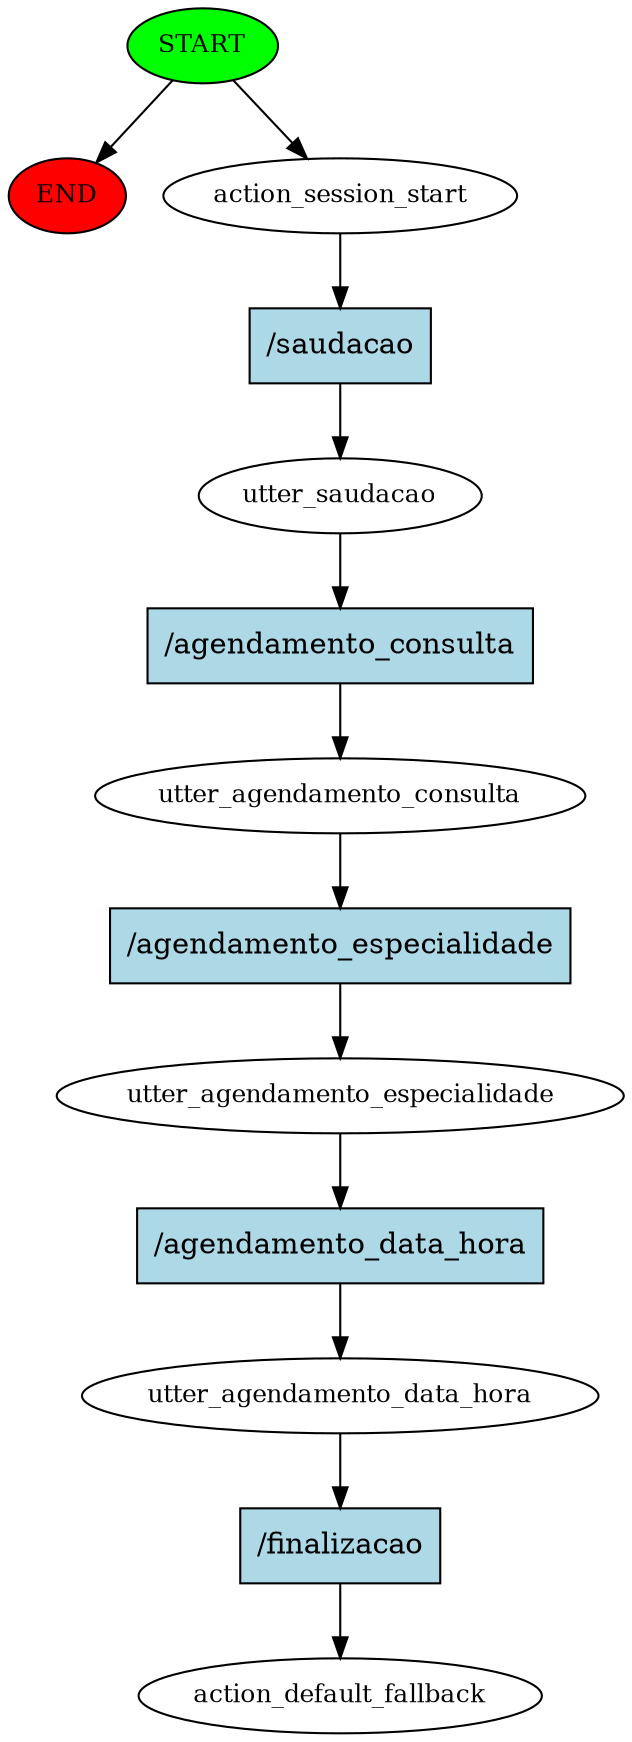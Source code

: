 digraph  {
0 [class="start active", fillcolor=green, fontsize=12, label=START, style=filled];
"-1" [class=end, fillcolor=red, fontsize=12, label=END, style=filled];
1 [class=active, fontsize=12, label=action_session_start];
2 [class=active, fontsize=12, label=utter_saudacao];
3 [class=active, fontsize=12, label=utter_agendamento_consulta];
4 [class=active, fontsize=12, label=utter_agendamento_especialidade];
5 [class=active, fontsize=12, label=utter_agendamento_data_hora];
6 [class="dashed active", fontsize=12, label=action_default_fallback];
7 [class="intent active", fillcolor=lightblue, label="/saudacao", shape=rect, style=filled];
8 [class="intent active", fillcolor=lightblue, label="/agendamento_consulta", shape=rect, style=filled];
9 [class="intent active", fillcolor=lightblue, label="/agendamento_especialidade", shape=rect, style=filled];
10 [class="intent active", fillcolor=lightblue, label="/agendamento_data_hora", shape=rect, style=filled];
11 [class="intent active", fillcolor=lightblue, label="/finalizacao", shape=rect, style=filled];
0 -> "-1"  [class="", key=NONE, label=""];
0 -> 1  [class=active, key=NONE, label=""];
1 -> 7  [class=active, key=0];
2 -> 8  [class=active, key=0];
3 -> 9  [class=active, key=0];
4 -> 10  [class=active, key=0];
5 -> 11  [class=active, key=0];
7 -> 2  [class=active, key=0];
8 -> 3  [class=active, key=0];
9 -> 4  [class=active, key=0];
10 -> 5  [class=active, key=0];
11 -> 6  [class=active, key=0];
}
